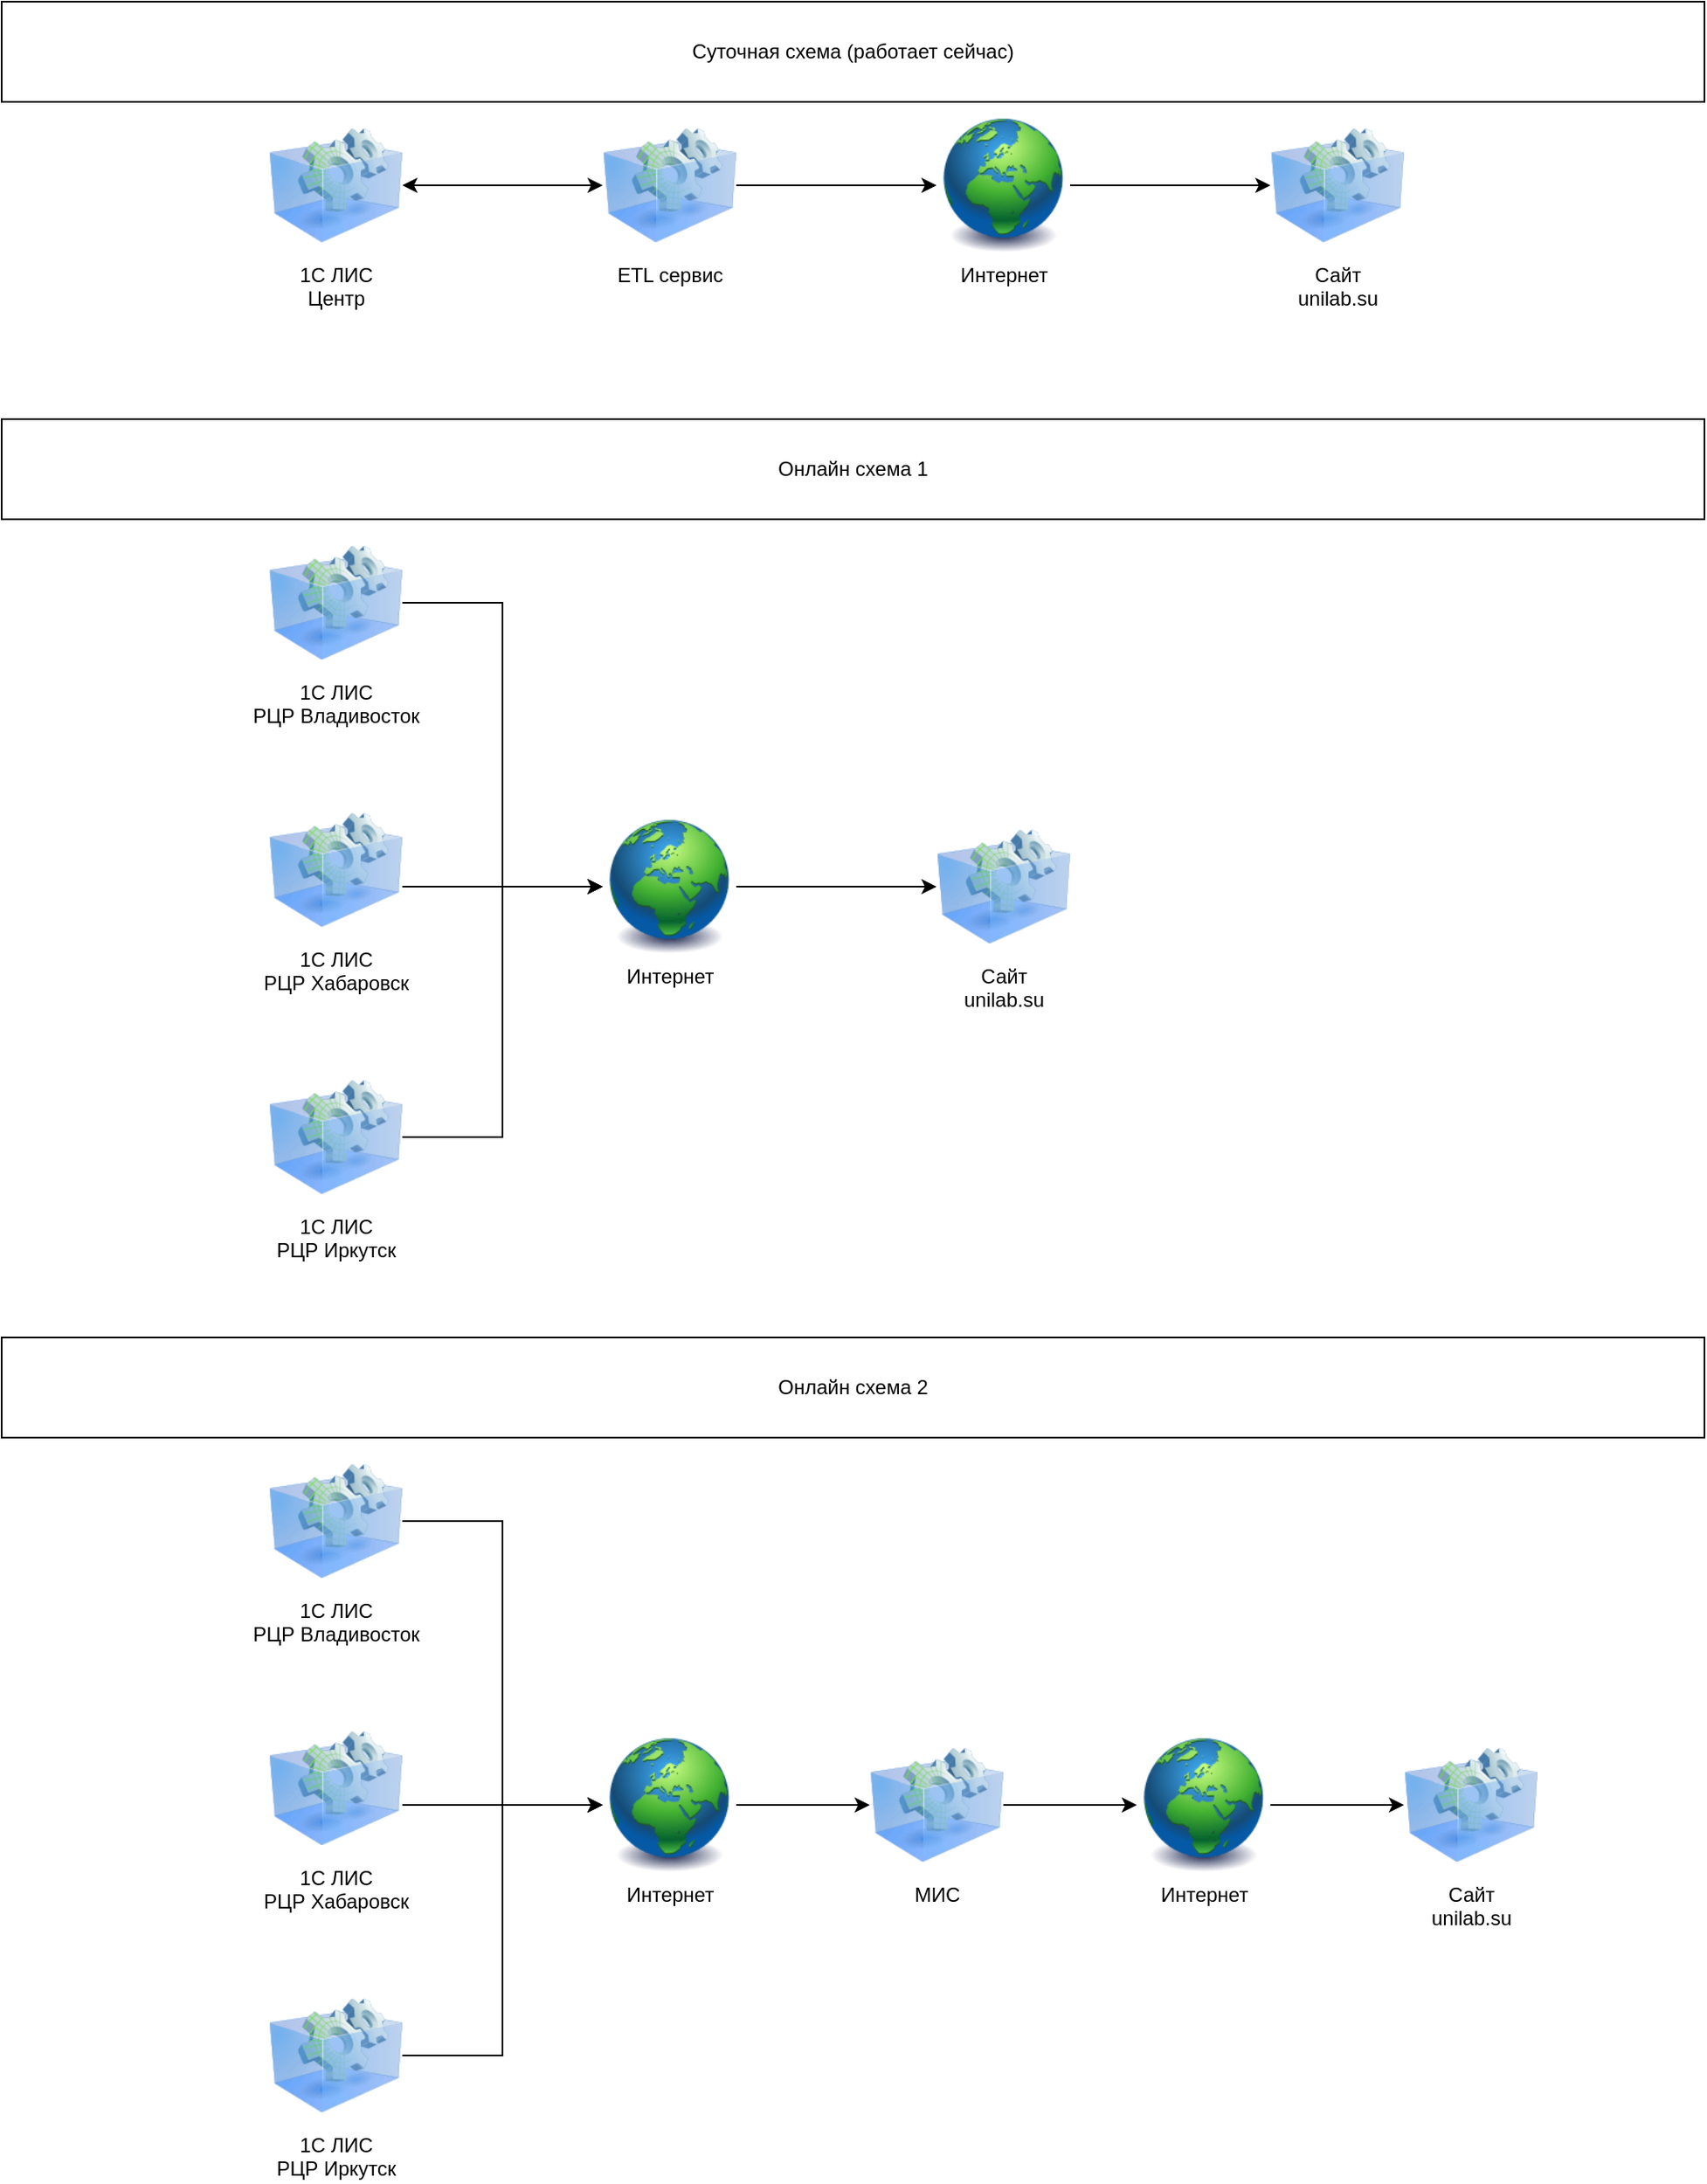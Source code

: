 <mxfile version="21.1.2" type="device">
  <diagram name="Page-1" id="33zEtIYmJWAdm-G2wWFp">
    <mxGraphModel dx="1488" dy="915" grid="1" gridSize="10" guides="1" tooltips="1" connect="1" arrows="1" fold="1" page="1" pageScale="1" pageWidth="1100" pageHeight="850" math="0" shadow="0">
      <root>
        <mxCell id="0" />
        <mxCell id="1" parent="0" />
        <mxCell id="A3zA_QEJCEYbixdY3SYF-5" style="edgeStyle=orthogonalEdgeStyle;rounded=0;orthogonalLoop=1;jettySize=auto;html=1;entryX=0;entryY=0.5;entryDx=0;entryDy=0;startArrow=classic;startFill=1;" edge="1" parent="1" source="A3zA_QEJCEYbixdY3SYF-1" target="A3zA_QEJCEYbixdY3SYF-3">
          <mxGeometry relative="1" as="geometry" />
        </mxCell>
        <mxCell id="A3zA_QEJCEYbixdY3SYF-1" value="1С ЛИС&lt;br&gt;Центр" style="image;html=1;image=img/lib/clip_art/computers/Virtual_Application_128x128.png" vertex="1" parent="1">
          <mxGeometry x="200" y="80" width="80" height="80" as="geometry" />
        </mxCell>
        <mxCell id="A3zA_QEJCEYbixdY3SYF-7" style="edgeStyle=orthogonalEdgeStyle;rounded=0;orthogonalLoop=1;jettySize=auto;html=1;entryX=0;entryY=0.5;entryDx=0;entryDy=0;" edge="1" parent="1" source="A3zA_QEJCEYbixdY3SYF-2" target="A3zA_QEJCEYbixdY3SYF-4">
          <mxGeometry relative="1" as="geometry" />
        </mxCell>
        <mxCell id="A3zA_QEJCEYbixdY3SYF-2" value="Интернет" style="image;html=1;image=img/lib/clip_art/general/Earth_globe_128x128.png" vertex="1" parent="1">
          <mxGeometry x="600" y="80" width="80" height="80" as="geometry" />
        </mxCell>
        <mxCell id="A3zA_QEJCEYbixdY3SYF-6" style="edgeStyle=orthogonalEdgeStyle;rounded=0;orthogonalLoop=1;jettySize=auto;html=1;entryX=0;entryY=0.5;entryDx=0;entryDy=0;" edge="1" parent="1" source="A3zA_QEJCEYbixdY3SYF-3" target="A3zA_QEJCEYbixdY3SYF-2">
          <mxGeometry relative="1" as="geometry" />
        </mxCell>
        <mxCell id="A3zA_QEJCEYbixdY3SYF-3" value="ETL сервис" style="image;html=1;image=img/lib/clip_art/computers/Virtual_Application_128x128.png" vertex="1" parent="1">
          <mxGeometry x="400" y="80" width="80" height="80" as="geometry" />
        </mxCell>
        <mxCell id="A3zA_QEJCEYbixdY3SYF-4" value="Сайт&lt;br&gt;unilab.su" style="image;html=1;image=img/lib/clip_art/computers/Virtual_Application_128x128.png" vertex="1" parent="1">
          <mxGeometry x="800" y="80" width="80" height="80" as="geometry" />
        </mxCell>
        <mxCell id="A3zA_QEJCEYbixdY3SYF-12" style="edgeStyle=orthogonalEdgeStyle;rounded=0;orthogonalLoop=1;jettySize=auto;html=1;entryX=0;entryY=0.5;entryDx=0;entryDy=0;" edge="1" parent="1" source="A3zA_QEJCEYbixdY3SYF-8" target="A3zA_QEJCEYbixdY3SYF-11">
          <mxGeometry relative="1" as="geometry" />
        </mxCell>
        <mxCell id="A3zA_QEJCEYbixdY3SYF-8" value="1С ЛИС&lt;br&gt;РЦР Владивосток" style="image;html=1;image=img/lib/clip_art/computers/Virtual_Application_128x128.png" vertex="1" parent="1">
          <mxGeometry x="200" y="330" width="80" height="80" as="geometry" />
        </mxCell>
        <mxCell id="A3zA_QEJCEYbixdY3SYF-14" style="edgeStyle=orthogonalEdgeStyle;rounded=0;orthogonalLoop=1;jettySize=auto;html=1;entryX=0;entryY=0.5;entryDx=0;entryDy=0;" edge="1" parent="1" source="A3zA_QEJCEYbixdY3SYF-9" target="A3zA_QEJCEYbixdY3SYF-11">
          <mxGeometry relative="1" as="geometry">
            <Array as="points">
              <mxPoint x="310" y="540" />
              <mxPoint x="310" y="540" />
            </Array>
          </mxGeometry>
        </mxCell>
        <mxCell id="A3zA_QEJCEYbixdY3SYF-9" value="1С ЛИС&lt;br&gt;РЦР Хабаровск" style="image;html=1;image=img/lib/clip_art/computers/Virtual_Application_128x128.png" vertex="1" parent="1">
          <mxGeometry x="200" y="490" width="80" height="80" as="geometry" />
        </mxCell>
        <mxCell id="A3zA_QEJCEYbixdY3SYF-13" style="edgeStyle=orthogonalEdgeStyle;rounded=0;orthogonalLoop=1;jettySize=auto;html=1;entryX=0;entryY=0.5;entryDx=0;entryDy=0;" edge="1" parent="1" source="A3zA_QEJCEYbixdY3SYF-10" target="A3zA_QEJCEYbixdY3SYF-11">
          <mxGeometry relative="1" as="geometry" />
        </mxCell>
        <mxCell id="A3zA_QEJCEYbixdY3SYF-10" value="1С ЛИС&lt;br&gt;РЦР Иркутск" style="image;html=1;image=img/lib/clip_art/computers/Virtual_Application_128x128.png" vertex="1" parent="1">
          <mxGeometry x="200" y="650" width="80" height="80" as="geometry" />
        </mxCell>
        <mxCell id="A3zA_QEJCEYbixdY3SYF-16" style="edgeStyle=orthogonalEdgeStyle;rounded=0;orthogonalLoop=1;jettySize=auto;html=1;entryX=0;entryY=0.5;entryDx=0;entryDy=0;" edge="1" parent="1" source="A3zA_QEJCEYbixdY3SYF-11" target="A3zA_QEJCEYbixdY3SYF-15">
          <mxGeometry relative="1" as="geometry" />
        </mxCell>
        <mxCell id="A3zA_QEJCEYbixdY3SYF-11" value="Интернет" style="image;html=1;image=img/lib/clip_art/general/Earth_globe_128x128.png" vertex="1" parent="1">
          <mxGeometry x="400" y="500" width="80" height="80" as="geometry" />
        </mxCell>
        <mxCell id="A3zA_QEJCEYbixdY3SYF-15" value="Сайт&lt;br&gt;unilab.su" style="image;html=1;image=img/lib/clip_art/computers/Virtual_Application_128x128.png" vertex="1" parent="1">
          <mxGeometry x="600" y="500" width="80" height="80" as="geometry" />
        </mxCell>
        <mxCell id="A3zA_QEJCEYbixdY3SYF-17" value="Суточная схема (работает сейчас)" style="rounded=0;whiteSpace=wrap;html=1;" vertex="1" parent="1">
          <mxGeometry x="40" y="10" width="1020" height="60" as="geometry" />
        </mxCell>
        <mxCell id="A3zA_QEJCEYbixdY3SYF-18" value="Онлайн схема 1" style="rounded=0;whiteSpace=wrap;html=1;" vertex="1" parent="1">
          <mxGeometry x="40" y="260" width="1020" height="60" as="geometry" />
        </mxCell>
        <mxCell id="A3zA_QEJCEYbixdY3SYF-20" style="edgeStyle=orthogonalEdgeStyle;rounded=0;orthogonalLoop=1;jettySize=auto;html=1;entryX=0;entryY=0.5;entryDx=0;entryDy=0;" edge="1" parent="1" source="A3zA_QEJCEYbixdY3SYF-21" target="A3zA_QEJCEYbixdY3SYF-27">
          <mxGeometry relative="1" as="geometry" />
        </mxCell>
        <mxCell id="A3zA_QEJCEYbixdY3SYF-21" value="1С ЛИС&lt;br&gt;РЦР Владивосток" style="image;html=1;image=img/lib/clip_art/computers/Virtual_Application_128x128.png" vertex="1" parent="1">
          <mxGeometry x="200" y="880" width="80" height="80" as="geometry" />
        </mxCell>
        <mxCell id="A3zA_QEJCEYbixdY3SYF-22" style="edgeStyle=orthogonalEdgeStyle;rounded=0;orthogonalLoop=1;jettySize=auto;html=1;entryX=0;entryY=0.5;entryDx=0;entryDy=0;" edge="1" parent="1" source="A3zA_QEJCEYbixdY3SYF-23" target="A3zA_QEJCEYbixdY3SYF-27">
          <mxGeometry relative="1" as="geometry">
            <Array as="points">
              <mxPoint x="310" y="1090" />
              <mxPoint x="310" y="1090" />
            </Array>
          </mxGeometry>
        </mxCell>
        <mxCell id="A3zA_QEJCEYbixdY3SYF-23" value="1С ЛИС&lt;br&gt;РЦР Хабаровск" style="image;html=1;image=img/lib/clip_art/computers/Virtual_Application_128x128.png" vertex="1" parent="1">
          <mxGeometry x="200" y="1040" width="80" height="80" as="geometry" />
        </mxCell>
        <mxCell id="A3zA_QEJCEYbixdY3SYF-24" style="edgeStyle=orthogonalEdgeStyle;rounded=0;orthogonalLoop=1;jettySize=auto;html=1;entryX=0;entryY=0.5;entryDx=0;entryDy=0;" edge="1" parent="1" source="A3zA_QEJCEYbixdY3SYF-25" target="A3zA_QEJCEYbixdY3SYF-27">
          <mxGeometry relative="1" as="geometry" />
        </mxCell>
        <mxCell id="A3zA_QEJCEYbixdY3SYF-25" value="1С ЛИС&lt;br&gt;РЦР Иркутск" style="image;html=1;image=img/lib/clip_art/computers/Virtual_Application_128x128.png" vertex="1" parent="1">
          <mxGeometry x="200" y="1200" width="80" height="80" as="geometry" />
        </mxCell>
        <mxCell id="A3zA_QEJCEYbixdY3SYF-34" style="edgeStyle=orthogonalEdgeStyle;rounded=0;orthogonalLoop=1;jettySize=auto;html=1;entryX=0;entryY=0.5;entryDx=0;entryDy=0;" edge="1" parent="1" source="A3zA_QEJCEYbixdY3SYF-27" target="A3zA_QEJCEYbixdY3SYF-30">
          <mxGeometry relative="1" as="geometry" />
        </mxCell>
        <mxCell id="A3zA_QEJCEYbixdY3SYF-27" value="Интернет" style="image;html=1;image=img/lib/clip_art/general/Earth_globe_128x128.png" vertex="1" parent="1">
          <mxGeometry x="400" y="1050" width="80" height="80" as="geometry" />
        </mxCell>
        <mxCell id="A3zA_QEJCEYbixdY3SYF-28" value="Сайт&lt;br&gt;unilab.su" style="image;html=1;image=img/lib/clip_art/computers/Virtual_Application_128x128.png" vertex="1" parent="1">
          <mxGeometry x="880" y="1050" width="80" height="80" as="geometry" />
        </mxCell>
        <mxCell id="A3zA_QEJCEYbixdY3SYF-29" value="Онлайн схема 2" style="rounded=0;whiteSpace=wrap;html=1;" vertex="1" parent="1">
          <mxGeometry x="40" y="810" width="1020" height="60" as="geometry" />
        </mxCell>
        <mxCell id="A3zA_QEJCEYbixdY3SYF-35" style="edgeStyle=orthogonalEdgeStyle;rounded=0;orthogonalLoop=1;jettySize=auto;html=1;entryX=0;entryY=0.5;entryDx=0;entryDy=0;" edge="1" parent="1" source="A3zA_QEJCEYbixdY3SYF-30" target="A3zA_QEJCEYbixdY3SYF-33">
          <mxGeometry relative="1" as="geometry" />
        </mxCell>
        <mxCell id="A3zA_QEJCEYbixdY3SYF-30" value="МИС" style="image;html=1;image=img/lib/clip_art/computers/Virtual_Application_128x128.png" vertex="1" parent="1">
          <mxGeometry x="560" y="1050" width="80" height="80" as="geometry" />
        </mxCell>
        <mxCell id="A3zA_QEJCEYbixdY3SYF-36" style="edgeStyle=orthogonalEdgeStyle;rounded=0;orthogonalLoop=1;jettySize=auto;html=1;entryX=0;entryY=0.5;entryDx=0;entryDy=0;" edge="1" parent="1" source="A3zA_QEJCEYbixdY3SYF-33" target="A3zA_QEJCEYbixdY3SYF-28">
          <mxGeometry relative="1" as="geometry" />
        </mxCell>
        <mxCell id="A3zA_QEJCEYbixdY3SYF-33" value="Интернет" style="image;html=1;image=img/lib/clip_art/general/Earth_globe_128x128.png" vertex="1" parent="1">
          <mxGeometry x="720" y="1050" width="80" height="80" as="geometry" />
        </mxCell>
      </root>
    </mxGraphModel>
  </diagram>
</mxfile>
